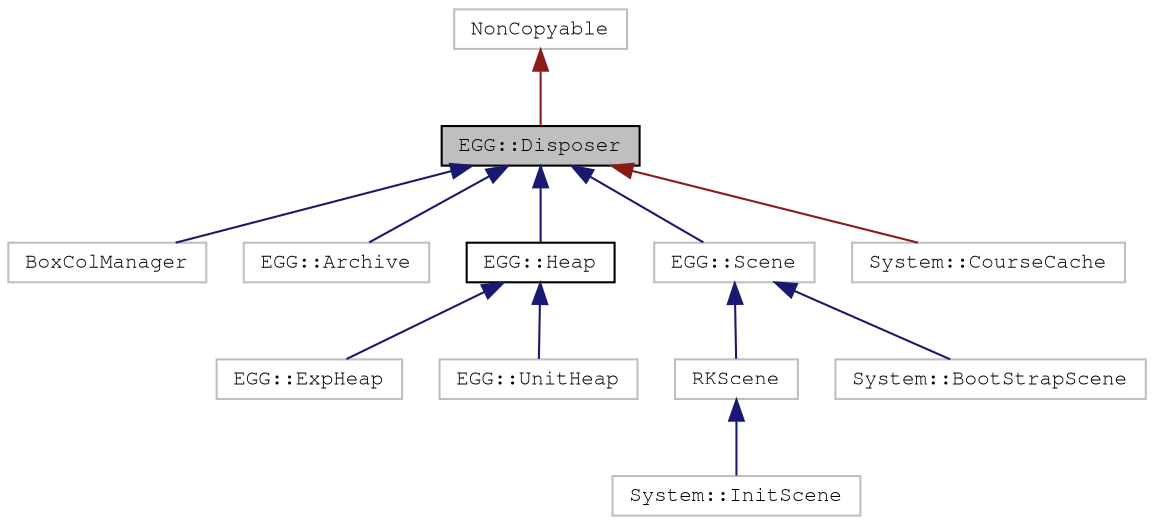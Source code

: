 digraph "EGG::Disposer"
{
 // LATEX_PDF_SIZE
  edge [fontname="FreeMono",fontsize="10",labelfontname="FreeMono",labelfontsize="10"];
  node [fontname="FreeMono",fontsize="10",shape=record];
  Node1 [label="EGG::Disposer",height=0.2,width=0.4,color="black", fillcolor="grey75", style="filled", fontcolor="black",tooltip="Base class for garbage-collected objects."];
  Node2 -> Node1 [dir="back",color="firebrick4",fontsize="10",style="solid",fontname="FreeMono"];
  Node2 [label="NonCopyable",height=0.2,width=0.4,color="grey75", fillcolor="white", style="filled",URL="$class_non_copyable.html",tooltip=" "];
  Node1 -> Node3 [dir="back",color="midnightblue",fontsize="10",style="solid",fontname="FreeMono"];
  Node3 [label="BoxColManager",height=0.2,width=0.4,color="grey75", fillcolor="white", style="filled",URL="$class_box_col_manager.html",tooltip=" "];
  Node1 -> Node4 [dir="back",color="midnightblue",fontsize="10",style="solid",fontname="FreeMono"];
  Node4 [label="EGG::Archive",height=0.2,width=0.4,color="grey75", fillcolor="white", style="filled",URL="$class_e_g_g_1_1_archive.html",tooltip=" "];
  Node1 -> Node5 [dir="back",color="midnightblue",fontsize="10",style="solid",fontname="FreeMono"];
  Node5 [label="EGG::Heap",height=0.2,width=0.4,color="black", fillcolor="white", style="filled",URL="$class_e_g_g_1_1_heap.html",tooltip="Base Heap class."];
  Node5 -> Node6 [dir="back",color="midnightblue",fontsize="10",style="solid",fontname="FreeMono"];
  Node6 [label="EGG::ExpHeap",height=0.2,width=0.4,color="grey75", fillcolor="white", style="filled",URL="$class_e_g_g_1_1_exp_heap.html",tooltip=" "];
  Node5 -> Node7 [dir="back",color="midnightblue",fontsize="10",style="solid",fontname="FreeMono"];
  Node7 [label="EGG::UnitHeap",height=0.2,width=0.4,color="grey75", fillcolor="white", style="filled",URL="$class_e_g_g_1_1_unit_heap.html",tooltip=" "];
  Node1 -> Node8 [dir="back",color="midnightblue",fontsize="10",style="solid",fontname="FreeMono"];
  Node8 [label="EGG::Scene",height=0.2,width=0.4,color="grey75", fillcolor="white", style="filled",URL="$class_e_g_g_1_1_scene.html",tooltip=" "];
  Node8 -> Node9 [dir="back",color="midnightblue",fontsize="10",style="solid",fontname="FreeMono"];
  Node9 [label="RKScene",height=0.2,width=0.4,color="grey75", fillcolor="white", style="filled",URL="$class_r_k_scene.html",tooltip=" "];
  Node9 -> Node10 [dir="back",color="midnightblue",fontsize="10",style="solid",fontname="FreeMono"];
  Node10 [label="System::InitScene",height=0.2,width=0.4,color="grey75", fillcolor="white", style="filled",URL="$class_system_1_1_init_scene.html",tooltip=" "];
  Node8 -> Node11 [dir="back",color="midnightblue",fontsize="10",style="solid",fontname="FreeMono"];
  Node11 [label="System::BootStrapScene",height=0.2,width=0.4,color="grey75", fillcolor="white", style="filled",URL="$class_system_1_1_boot_strap_scene.html",tooltip=" "];
  Node1 -> Node12 [dir="back",color="firebrick4",fontsize="10",style="solid",fontname="FreeMono"];
  Node12 [label="System::CourseCache",height=0.2,width=0.4,color="grey75", fillcolor="white", style="filled",URL="$class_system_1_1_course_cache.html",tooltip=" "];
}

